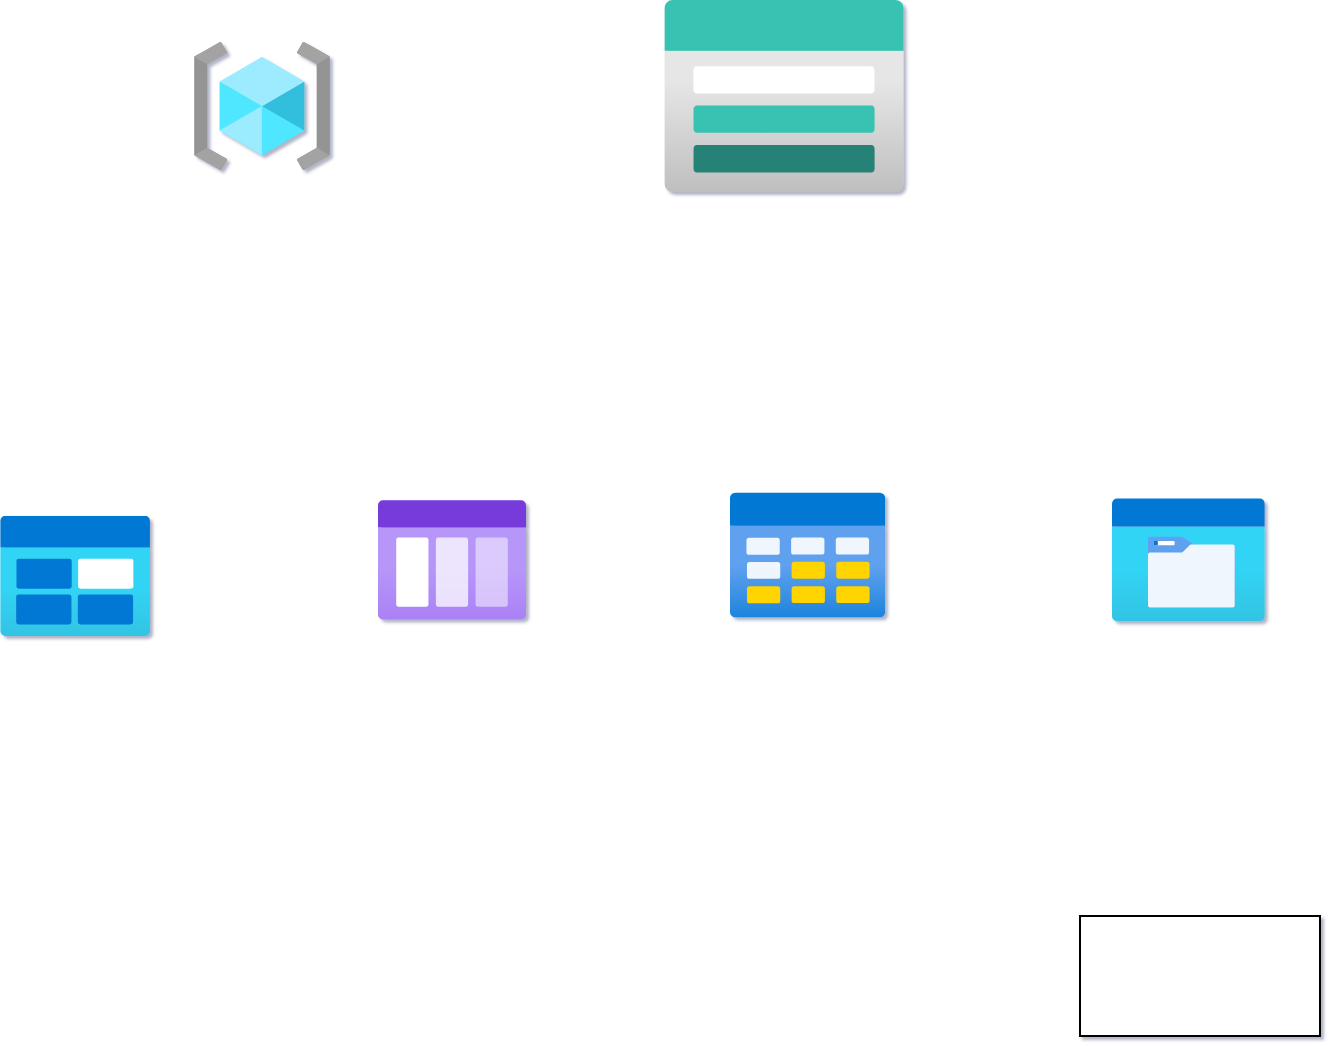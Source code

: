<mxfile version="15.5.4" type="github">
  <diagram id="MQ5M_GaUPifxGrJRHm8z" name="Page-1">
    <mxGraphModel dx="1038" dy="979" grid="0" gridSize="10" guides="1" tooltips="1" connect="1" arrows="1" fold="1" page="0" pageScale="1" pageWidth="850" pageHeight="1100" math="0" shadow="1">
      <root>
        <mxCell id="0" />
        <mxCell id="1" parent="0" />
        <mxCell id="TlG5xoIVKaXOhztmXkRV-1" value="" style="aspect=fixed;html=1;points=[];align=center;image;fontSize=12;image=img/lib/azure2/general/Storage_Queue.svg;" parent="1" vertex="1">
          <mxGeometry x="259" y="231.87" width="74" height="60.13" as="geometry" />
        </mxCell>
        <mxCell id="TlG5xoIVKaXOhztmXkRV-2" value="" style="aspect=fixed;html=1;points=[];align=center;image;fontSize=12;image=img/lib/azure2/general/Table.svg;" parent="1" vertex="1">
          <mxGeometry x="435" y="228" width="77.54" height="63" as="geometry" />
        </mxCell>
        <mxCell id="TlG5xoIVKaXOhztmXkRV-3" value="" style="aspect=fixed;html=1;points=[];align=center;image;fontSize=12;image=img/lib/azure2/storage/Storage_Accounts.svg;" parent="1" vertex="1">
          <mxGeometry x="402" y="-18" width="120" height="96" as="geometry" />
        </mxCell>
        <mxCell id="TlG5xoIVKaXOhztmXkRV-4" value="" style="aspect=fixed;html=1;points=[];align=center;image;fontSize=12;image=img/lib/azure2/general/Storage_Azure_Files.svg;" parent="1" vertex="1">
          <mxGeometry x="626" y="230.9" width="76.4" height="62.07" as="geometry" />
        </mxCell>
        <mxCell id="TlG5xoIVKaXOhztmXkRV-5" value="" style="aspect=fixed;html=1;points=[];align=center;image;fontSize=12;image=img/lib/azure2/general/Resource_Groups.svg;" parent="1" vertex="1">
          <mxGeometry x="167" y="3" width="68" height="64" as="geometry" />
        </mxCell>
        <mxCell id="TlG5xoIVKaXOhztmXkRV-8" value="" style="aspect=fixed;html=1;points=[];align=center;image;fontSize=12;image=img/lib/azure2/general/Blob_Block.svg;" parent="1" vertex="1">
          <mxGeometry x="70" y="239.87" width="75.16" height="60.13" as="geometry" />
        </mxCell>
        <mxCell id="TlG5xoIVKaXOhztmXkRV-9" value="" style="whiteSpace=wrap;html=1;" parent="1" vertex="1">
          <mxGeometry x="610" y="440" width="120" height="60" as="geometry" />
        </mxCell>
      </root>
    </mxGraphModel>
  </diagram>
</mxfile>
